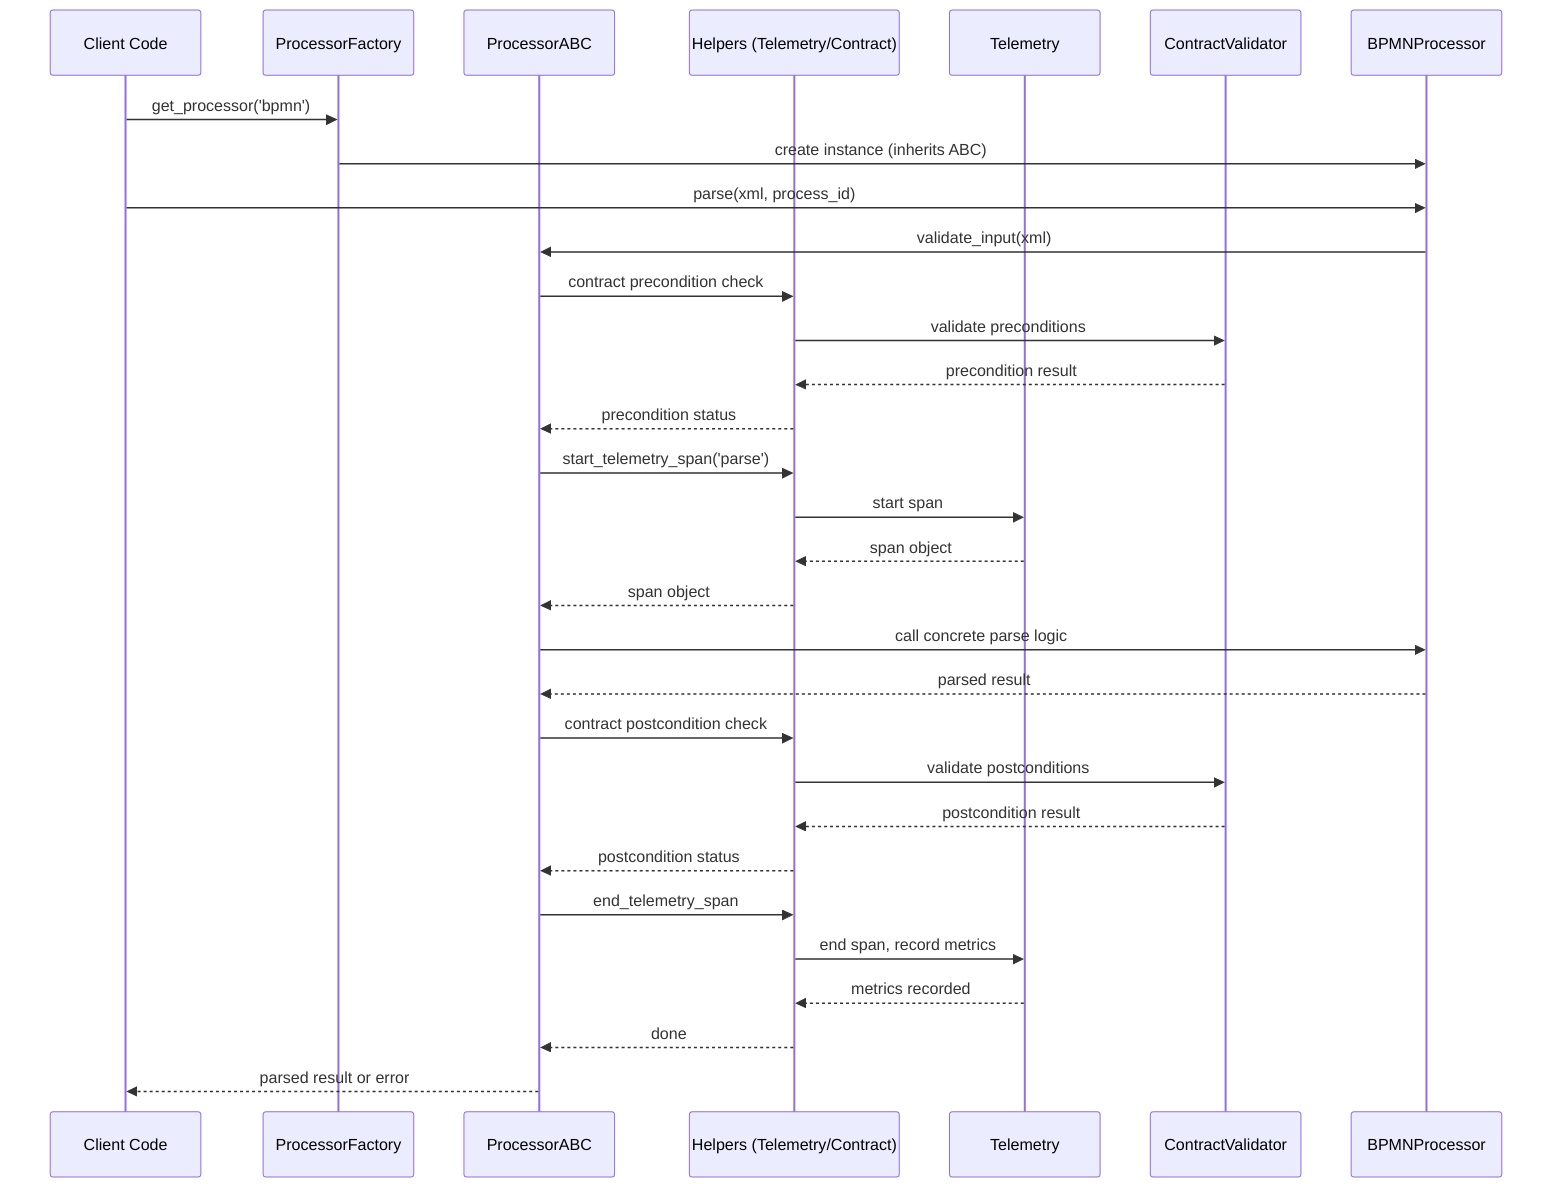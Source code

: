 %% AutoTel Processor Refactor - Sequence Diagram

sequenceDiagram
    participant Client as Client Code
    participant Factory as ProcessorFactory
    participant ABC as ProcessorABC
    participant Helpers as Helpers (Telemetry/Contract)
    participant Telemetry as Telemetry
    participant Contract as ContractValidator
    participant BPMN as BPMNProcessor

    Client->>Factory: get_processor('bpmn')
    Factory->>BPMN: create instance (inherits ABC)
    Client->>BPMN: parse(xml, process_id)
    BPMN->>ABC: validate_input(xml)
    ABC->>Helpers: contract precondition check
    Helpers->>Contract: validate preconditions
    Contract-->>Helpers: precondition result
    Helpers-->>ABC: precondition status
    ABC->>Helpers: start_telemetry_span('parse')
    Helpers->>Telemetry: start span
    Telemetry-->>Helpers: span object
    Helpers-->>ABC: span object
    ABC->>BPMN: call concrete parse logic
    BPMN-->>ABC: parsed result
    ABC->>Helpers: contract postcondition check
    Helpers->>Contract: validate postconditions
    Contract-->>Helpers: postcondition result
    Helpers-->>ABC: postcondition status
    ABC->>Helpers: end_telemetry_span
    Helpers->>Telemetry: end span, record metrics
    Telemetry-->>Helpers: metrics recorded
    Helpers-->>ABC: done
    ABC-->>Client: parsed result or error